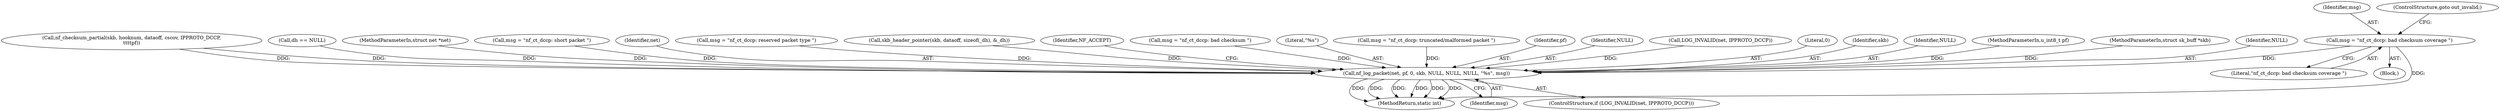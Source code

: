 digraph "0_linux_b22f5126a24b3b2f15448c3f2a254fc10cbc2b92@pointer" {
"1000183" [label="(Call,msg = \"nf_ct_dccp: bad checksum coverage \")"];
"1000228" [label="(Call,nf_log_packet(net, pf, 0, skb, NULL, NULL, NULL, \"%s\", msg))"];
"1000241" [label="(MethodReturn,static int)"];
"1000206" [label="(Call,msg = \"nf_ct_dccp: bad checksum \")"];
"1000185" [label="(Literal,\"nf_ct_dccp: bad checksum coverage \")"];
"1000228" [label="(Call,nf_log_packet(net, pf, 0, skb, NULL, NULL, NULL, \"%s\", msg))"];
"1000236" [label="(Literal,\"%s\")"];
"1000157" [label="(Call,msg = \"nf_ct_dccp: truncated/malformed packet \")"];
"1000230" [label="(Identifier,pf)"];
"1000233" [label="(Identifier,NULL)"];
"1000225" [label="(Call,LOG_INVALID(net, IPPROTO_DCCP))"];
"1000183" [label="(Call,msg = \"nf_ct_dccp: bad checksum coverage \")"];
"1000231" [label="(Literal,0)"];
"1000232" [label="(Identifier,skb)"];
"1000234" [label="(Identifier,NULL)"];
"1000106" [label="(MethodParameterIn,u_int8_t pf)"];
"1000103" [label="(MethodParameterIn,struct sk_buff *skb)"];
"1000235" [label="(Identifier,NULL)"];
"1000198" [label="(Call,nf_checksum_partial(skb, hooknum, dataoff, cscov, IPPROTO_DCCP,\n\t\t\t\tpf))"];
"1000131" [label="(Call,dh == NULL)"];
"1000101" [label="(MethodParameterIn,struct net *net)"];
"1000135" [label="(Call,msg = \"nf_ct_dccp: short packet \")"];
"1000237" [label="(Identifier,msg)"];
"1000184" [label="(Identifier,msg)"];
"1000229" [label="(Identifier,net)"];
"1000217" [label="(Call,msg = \"nf_ct_dccp: reserved packet type \")"];
"1000224" [label="(ControlStructure,if (LOG_INVALID(net, IPPROTO_DCCP)))"];
"1000182" [label="(Block,)"];
"1000123" [label="(Call,skb_header_pointer(skb, dataoff, sizeof(_dh), &_dh))"];
"1000240" [label="(Identifier,NF_ACCEPT)"];
"1000186" [label="(ControlStructure,goto out_invalid;)"];
"1000183" -> "1000182"  [label="AST: "];
"1000183" -> "1000185"  [label="CFG: "];
"1000184" -> "1000183"  [label="AST: "];
"1000185" -> "1000183"  [label="AST: "];
"1000186" -> "1000183"  [label="CFG: "];
"1000183" -> "1000241"  [label="DDG: "];
"1000183" -> "1000228"  [label="DDG: "];
"1000228" -> "1000224"  [label="AST: "];
"1000228" -> "1000237"  [label="CFG: "];
"1000229" -> "1000228"  [label="AST: "];
"1000230" -> "1000228"  [label="AST: "];
"1000231" -> "1000228"  [label="AST: "];
"1000232" -> "1000228"  [label="AST: "];
"1000233" -> "1000228"  [label="AST: "];
"1000234" -> "1000228"  [label="AST: "];
"1000235" -> "1000228"  [label="AST: "];
"1000236" -> "1000228"  [label="AST: "];
"1000237" -> "1000228"  [label="AST: "];
"1000240" -> "1000228"  [label="CFG: "];
"1000228" -> "1000241"  [label="DDG: "];
"1000228" -> "1000241"  [label="DDG: "];
"1000228" -> "1000241"  [label="DDG: "];
"1000228" -> "1000241"  [label="DDG: "];
"1000228" -> "1000241"  [label="DDG: "];
"1000228" -> "1000241"  [label="DDG: "];
"1000225" -> "1000228"  [label="DDG: "];
"1000101" -> "1000228"  [label="DDG: "];
"1000198" -> "1000228"  [label="DDG: "];
"1000198" -> "1000228"  [label="DDG: "];
"1000106" -> "1000228"  [label="DDG: "];
"1000123" -> "1000228"  [label="DDG: "];
"1000103" -> "1000228"  [label="DDG: "];
"1000131" -> "1000228"  [label="DDG: "];
"1000157" -> "1000228"  [label="DDG: "];
"1000217" -> "1000228"  [label="DDG: "];
"1000206" -> "1000228"  [label="DDG: "];
"1000135" -> "1000228"  [label="DDG: "];
}
